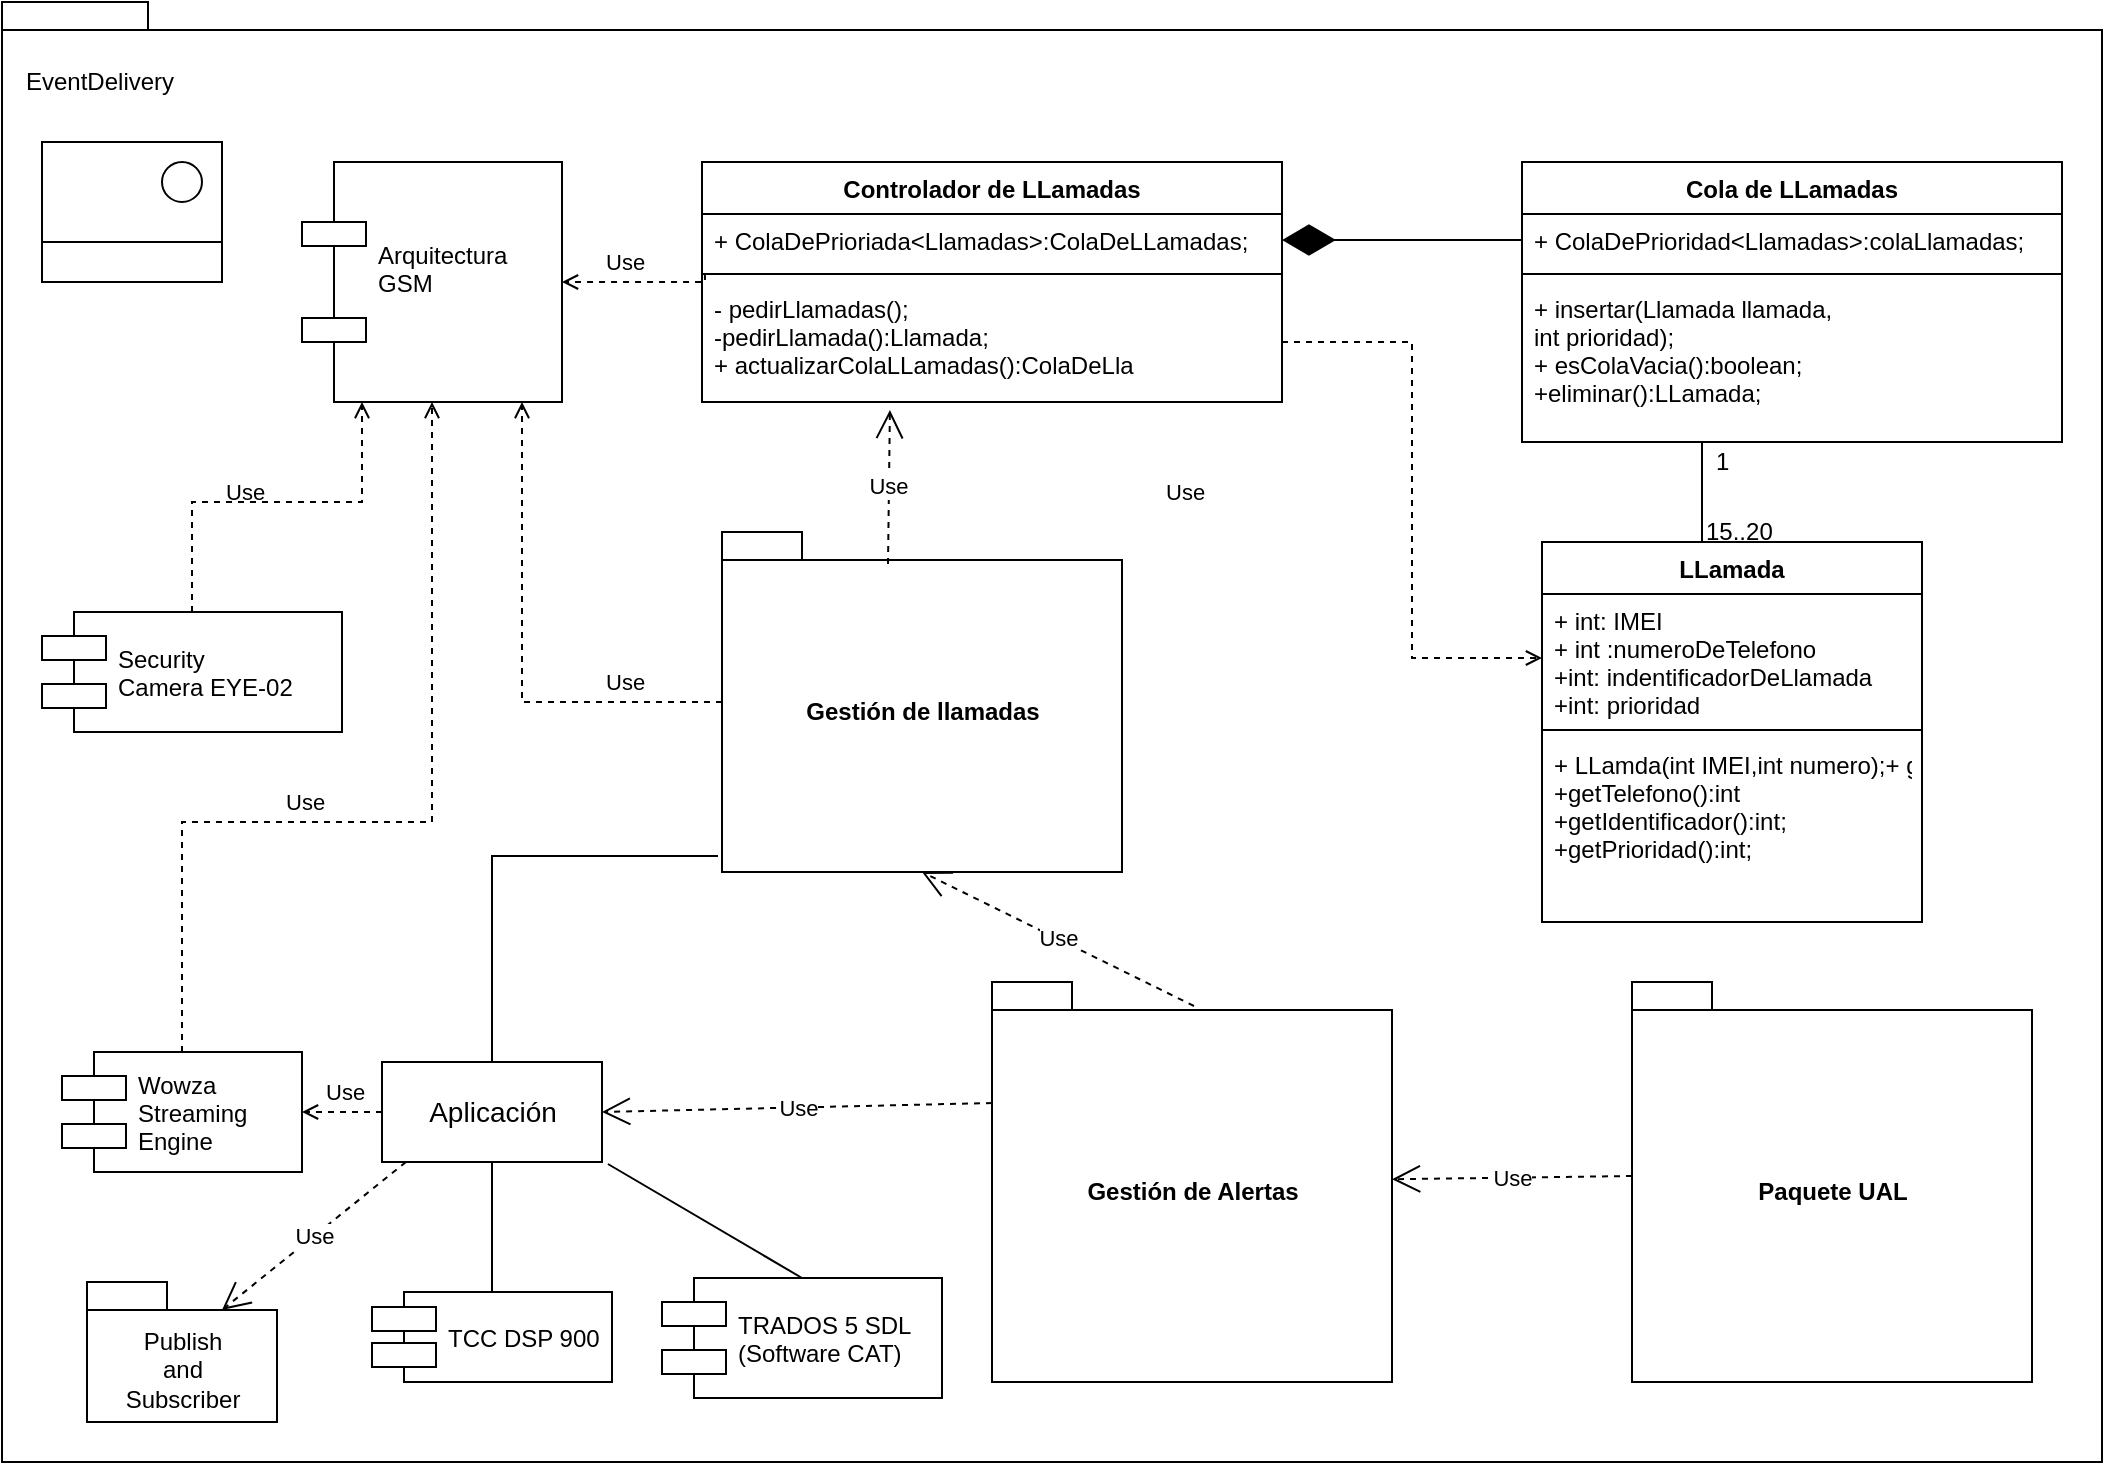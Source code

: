 <mxfile version="12.2.3" type="device" pages="1"><diagram id="i2pYkHRXe0K37-lUeZLJ" name="Page-1"><mxGraphModel dx="253" dy="791" grid="1" gridSize="10" guides="1" tooltips="1" connect="1" arrows="1" fold="1" page="1" pageScale="1" pageWidth="1169" pageHeight="1654" math="0" shadow="0"><root><mxCell id="0"/><mxCell id="1" parent="0"/><mxCell id="-lk-j_QBAzNRk8KsqQVB-19" value="" style="shape=folder;fontStyle=1;spacingTop=10;tabWidth=40;tabHeight=14;tabPosition=left;html=1;" parent="1" vertex="1"><mxGeometry x="1280" y="240" width="1050" height="730" as="geometry"/></mxCell><mxCell id="-lk-j_QBAzNRk8KsqQVB-20" value="EventDelivery" style="text;html=1;resizable=0;points=[];autosize=1;align=left;verticalAlign=top;spacingTop=-4;" parent="1" vertex="1"><mxGeometry x="1290" y="270" width="90" height="20" as="geometry"/></mxCell><mxCell id="8NQvp81xQifo9CAYw59p-1" value="Arquitectura&#xA;GSM&#xA;" style="shape=component;align=left;spacingLeft=36;" parent="1" vertex="1"><mxGeometry x="1430" y="320" width="130" height="120" as="geometry"/></mxCell><mxCell id="8NQvp81xQifo9CAYw59p-2" value="LLamada" style="swimlane;fontStyle=1;align=center;verticalAlign=top;childLayout=stackLayout;horizontal=1;startSize=26;horizontalStack=0;resizeParent=1;resizeParentMax=0;resizeLast=0;collapsible=1;marginBottom=0;" parent="1" vertex="1"><mxGeometry x="2050" y="510" width="190" height="190" as="geometry"/></mxCell><mxCell id="8NQvp81xQifo9CAYw59p-3" value="+ int: IMEI&#xA;+ int :numeroDeTelefono&#xA;+int: indentificadorDeLlamada&#xA;+int: prioridad&#xA;" style="text;strokeColor=none;fillColor=none;align=left;verticalAlign=top;spacingLeft=4;spacingRight=4;overflow=hidden;rotatable=0;points=[[0,0.5],[1,0.5]];portConstraint=eastwest;" parent="8NQvp81xQifo9CAYw59p-2" vertex="1"><mxGeometry y="26" width="190" height="64" as="geometry"/></mxCell><mxCell id="8NQvp81xQifo9CAYw59p-4" value="" style="line;strokeWidth=1;fillColor=none;align=left;verticalAlign=middle;spacingTop=-1;spacingLeft=3;spacingRight=3;rotatable=0;labelPosition=right;points=[];portConstraint=eastwest;" parent="8NQvp81xQifo9CAYw59p-2" vertex="1"><mxGeometry y="90" width="190" height="8" as="geometry"/></mxCell><mxCell id="8NQvp81xQifo9CAYw59p-5" value="+ LLamda(int IMEI,int numero);+ getIMEI():int&#xA;+getTelefono():int&#xA;+getIdentificador():int;&#xA;+getPrioridad():int;&#xA;&#xA;" style="text;strokeColor=none;fillColor=none;align=left;verticalAlign=top;spacingLeft=4;spacingRight=4;overflow=hidden;rotatable=0;points=[[0,0.5],[1,0.5]];portConstraint=eastwest;" parent="8NQvp81xQifo9CAYw59p-2" vertex="1"><mxGeometry y="98" width="190" height="92" as="geometry"/></mxCell><mxCell id="SACKjMgKk8lPRmSZm0d8-18" style="edgeStyle=orthogonalEdgeStyle;rounded=0;orthogonalLoop=1;jettySize=auto;html=1;exitX=0.5;exitY=1;exitDx=0;exitDy=0;entryX=0.5;entryY=0;entryDx=0;entryDy=0;startArrow=none;startFill=0;endArrow=none;endFill=0;strokeWidth=1;" parent="1" source="8NQvp81xQifo9CAYw59p-6" target="8NQvp81xQifo9CAYw59p-2" edge="1"><mxGeometry relative="1" as="geometry"><Array as="points"><mxPoint x="2130" y="510"/></Array></mxGeometry></mxCell><mxCell id="8NQvp81xQifo9CAYw59p-6" value="Cola de LLamadas" style="swimlane;fontStyle=1;align=center;verticalAlign=top;childLayout=stackLayout;horizontal=1;startSize=26;horizontalStack=0;resizeParent=1;resizeParentMax=0;resizeLast=0;collapsible=1;marginBottom=0;" parent="1" vertex="1"><mxGeometry x="2040" y="320" width="270" height="140" as="geometry"/></mxCell><mxCell id="8NQvp81xQifo9CAYw59p-7" value="+ ColaDePrioridad&lt;Llamadas&gt;:colaLlamadas;" style="text;strokeColor=none;fillColor=none;align=left;verticalAlign=top;spacingLeft=4;spacingRight=4;overflow=hidden;rotatable=0;points=[[0,0.5],[1,0.5]];portConstraint=eastwest;" parent="8NQvp81xQifo9CAYw59p-6" vertex="1"><mxGeometry y="26" width="270" height="26" as="geometry"/></mxCell><mxCell id="8NQvp81xQifo9CAYw59p-8" value="" style="line;strokeWidth=1;fillColor=none;align=left;verticalAlign=middle;spacingTop=-1;spacingLeft=3;spacingRight=3;rotatable=0;labelPosition=right;points=[];portConstraint=eastwest;" parent="8NQvp81xQifo9CAYw59p-6" vertex="1"><mxGeometry y="52" width="270" height="8" as="geometry"/></mxCell><mxCell id="8NQvp81xQifo9CAYw59p-9" value="+ insertar(Llamada llamada, &#xA;int prioridad);&#xA;+ esColaVacia():boolean;&#xA;+eliminar():LLamada;&#xA;" style="text;strokeColor=none;fillColor=none;align=left;verticalAlign=top;spacingLeft=4;spacingRight=4;overflow=hidden;rotatable=0;points=[[0,0.5],[1,0.5]];portConstraint=eastwest;" parent="8NQvp81xQifo9CAYw59p-6" vertex="1"><mxGeometry y="60" width="270" height="80" as="geometry"/></mxCell><mxCell id="8NQvp81xQifo9CAYw59p-17" value="15..20" style="text;html=1;resizable=0;points=[];autosize=1;align=left;verticalAlign=top;spacingTop=-4;" parent="1" vertex="1"><mxGeometry x="2130" y="495" width="50" height="20" as="geometry"/></mxCell><mxCell id="8NQvp81xQifo9CAYw59p-18" value="1" style="text;html=1;resizable=0;points=[];autosize=1;align=left;verticalAlign=top;spacingTop=-4;" parent="1" vertex="1"><mxGeometry x="2135" y="460" width="20" height="20" as="geometry"/></mxCell><mxCell id="wiB7oKwoH8bAFENCHkaS-1" style="edgeStyle=orthogonalEdgeStyle;rounded=0;orthogonalLoop=1;jettySize=auto;html=1;endArrow=open;endFill=0;dashed=1;" parent="1" source="gxzeew9ivc-7T5_dsz57-1" target="8NQvp81xQifo9CAYw59p-1" edge="1"><mxGeometry relative="1" as="geometry"><Array as="points"><mxPoint x="1540" y="590"/></Array></mxGeometry></mxCell><mxCell id="gxzeew9ivc-7T5_dsz57-1" value="Gestión de llamadas" style="shape=folder;fontStyle=1;spacingTop=10;tabWidth=40;tabHeight=14;tabPosition=left;html=1;" parent="1" vertex="1"><mxGeometry x="1640" y="505" width="200" height="170" as="geometry"/></mxCell><mxCell id="SACKjMgKk8lPRmSZm0d8-5" value="Controlador de LLamadas" style="swimlane;fontStyle=1;align=center;verticalAlign=top;childLayout=stackLayout;horizontal=1;startSize=26;horizontalStack=0;resizeParent=1;resizeParentMax=0;resizeLast=0;collapsible=1;marginBottom=0;" parent="1" vertex="1"><mxGeometry x="1630" y="320" width="290" height="120" as="geometry"/></mxCell><mxCell id="SACKjMgKk8lPRmSZm0d8-6" value="+ ColaDePrioriada&lt;Llamadas&gt;:ColaDeLLamadas;" style="text;strokeColor=none;fillColor=none;align=left;verticalAlign=top;spacingLeft=4;spacingRight=4;overflow=hidden;rotatable=0;points=[[0,0.5],[1,0.5]];portConstraint=eastwest;" parent="SACKjMgKk8lPRmSZm0d8-5" vertex="1"><mxGeometry y="26" width="290" height="26" as="geometry"/></mxCell><mxCell id="SACKjMgKk8lPRmSZm0d8-7" value="" style="line;strokeWidth=1;fillColor=none;align=left;verticalAlign=middle;spacingTop=-1;spacingLeft=3;spacingRight=3;rotatable=0;labelPosition=right;points=[];portConstraint=eastwest;" parent="SACKjMgKk8lPRmSZm0d8-5" vertex="1"><mxGeometry y="52" width="290" height="8" as="geometry"/></mxCell><mxCell id="SACKjMgKk8lPRmSZm0d8-8" value="- pedirLlamadas();&#xA;-pedirLlamada():Llamada;&#xA;+ actualizarColaLLamadas():ColaDeLla&#xA;" style="text;strokeColor=none;fillColor=none;align=left;verticalAlign=top;spacingLeft=4;spacingRight=4;overflow=hidden;rotatable=0;points=[[0,0.5],[1,0.5]];portConstraint=eastwest;" parent="SACKjMgKk8lPRmSZm0d8-5" vertex="1"><mxGeometry y="60" width="290" height="60" as="geometry"/></mxCell><mxCell id="SACKjMgKk8lPRmSZm0d8-9" value="" style="endArrow=diamondThin;endFill=1;endSize=24;html=1;exitX=0;exitY=0.5;exitDx=0;exitDy=0;" parent="1" source="8NQvp81xQifo9CAYw59p-7" target="SACKjMgKk8lPRmSZm0d8-6" edge="1"><mxGeometry width="160" relative="1" as="geometry"><mxPoint x="1860" y="359" as="sourcePoint"/><mxPoint x="1900" y="360" as="targetPoint"/></mxGeometry></mxCell><mxCell id="SACKjMgKk8lPRmSZm0d8-11" style="edgeStyle=orthogonalEdgeStyle;rounded=0;orthogonalLoop=1;jettySize=auto;html=1;entryX=0;entryY=0.5;entryDx=0;entryDy=0;dashed=1;endArrow=open;endFill=0;strokeWidth=1;" parent="1" source="SACKjMgKk8lPRmSZm0d8-8" target="8NQvp81xQifo9CAYw59p-3" edge="1"><mxGeometry relative="1" as="geometry"/></mxCell><mxCell id="SACKjMgKk8lPRmSZm0d8-16" style="edgeStyle=orthogonalEdgeStyle;rounded=0;orthogonalLoop=1;jettySize=auto;html=1;exitX=0.005;exitY=-0.067;exitDx=0;exitDy=0;dashed=1;startArrow=none;startFill=0;endArrow=open;endFill=0;strokeWidth=1;exitPerimeter=0;entryX=1;entryY=0.5;entryDx=0;entryDy=0;" parent="1" source="SACKjMgKk8lPRmSZm0d8-8" target="8NQvp81xQifo9CAYw59p-1" edge="1"><mxGeometry relative="1" as="geometry"><Array as="points"><mxPoint x="1631" y="380"/></Array></mxGeometry></mxCell><mxCell id="wiB7oKwoH8bAFENCHkaS-3" style="edgeStyle=orthogonalEdgeStyle;rounded=0;orthogonalLoop=1;jettySize=auto;html=1;entryX=-0.01;entryY=0.953;entryDx=0;entryDy=0;entryPerimeter=0;endArrow=none;endFill=0;" parent="1" source="wiB7oKwoH8bAFENCHkaS-2" target="gxzeew9ivc-7T5_dsz57-1" edge="1"><mxGeometry relative="1" as="geometry"><Array as="points"><mxPoint x="1620" y="667"/><mxPoint x="1620" y="667"/></Array></mxGeometry></mxCell><mxCell id="wiB7oKwoH8bAFENCHkaS-18" style="edgeStyle=orthogonalEdgeStyle;rounded=0;orthogonalLoop=1;jettySize=auto;html=1;entryX=1;entryY=0.5;entryDx=0;entryDy=0;dashed=1;startArrow=none;startFill=0;endArrow=open;endFill=0;" parent="1" source="wiB7oKwoH8bAFENCHkaS-2" target="wiB7oKwoH8bAFENCHkaS-17" edge="1"><mxGeometry relative="1" as="geometry"/></mxCell><mxCell id="wiB7oKwoH8bAFENCHkaS-2" value="&lt;font style=&quot;font-size: 14px&quot;&gt;Aplicación&lt;/font&gt;" style="html=1;" parent="1" vertex="1"><mxGeometry x="1470" y="770" width="110" height="50" as="geometry"/></mxCell><mxCell id="wiB7oKwoH8bAFENCHkaS-5" value="" style="rounded=0;whiteSpace=wrap;html=1;" parent="1" vertex="1"><mxGeometry x="1300" y="310" width="90" height="70" as="geometry"/></mxCell><mxCell id="wiB7oKwoH8bAFENCHkaS-6" value="" style="rounded=0;whiteSpace=wrap;html=1;" parent="1" vertex="1"><mxGeometry x="1300" y="360" width="90" height="20" as="geometry"/></mxCell><mxCell id="wiB7oKwoH8bAFENCHkaS-7" value="" style="ellipse;whiteSpace=wrap;html=1;aspect=fixed;" parent="1" vertex="1"><mxGeometry x="1360" y="320" width="20" height="20" as="geometry"/></mxCell><mxCell id="wiB7oKwoH8bAFENCHkaS-15" style="edgeStyle=orthogonalEdgeStyle;rounded=0;orthogonalLoop=1;jettySize=auto;html=1;endArrow=open;endFill=0;startArrow=none;startFill=0;dashed=1;exitX=0.5;exitY=0;exitDx=0;exitDy=0;" parent="1" source="wiB7oKwoH8bAFENCHkaS-14" target="8NQvp81xQifo9CAYw59p-1" edge="1"><mxGeometry relative="1" as="geometry"><Array as="points"><mxPoint x="1375" y="490"/><mxPoint x="1460" y="490"/></Array></mxGeometry></mxCell><mxCell id="wiB7oKwoH8bAFENCHkaS-14" value="Security &#xA;Camera EYE-02" style="shape=component;align=left;spacingLeft=36;" parent="1" vertex="1"><mxGeometry x="1300" y="545" width="150" height="60" as="geometry"/></mxCell><mxCell id="wiB7oKwoH8bAFENCHkaS-16" value="Gestión de Alertas" style="shape=folder;fontStyle=1;spacingTop=10;tabWidth=40;tabHeight=14;tabPosition=left;html=1;" parent="1" vertex="1"><mxGeometry x="1775" y="730" width="200" height="200" as="geometry"/></mxCell><mxCell id="wiB7oKwoH8bAFENCHkaS-19" style="edgeStyle=orthogonalEdgeStyle;rounded=0;orthogonalLoop=1;jettySize=auto;html=1;dashed=1;startArrow=none;startFill=0;endArrow=open;endFill=0;" parent="1" source="wiB7oKwoH8bAFENCHkaS-17" target="8NQvp81xQifo9CAYw59p-1" edge="1"><mxGeometry relative="1" as="geometry"><Array as="points"><mxPoint x="1370" y="650"/><mxPoint x="1495" y="650"/></Array></mxGeometry></mxCell><mxCell id="wiB7oKwoH8bAFENCHkaS-17" value="Wowza &#xA;Streaming&#xA;Engine" style="shape=component;align=left;spacingLeft=36;" parent="1" vertex="1"><mxGeometry x="1310" y="765" width="120" height="60" as="geometry"/></mxCell><mxCell id="wiB7oKwoH8bAFENCHkaS-20" value="&lt;font style=&quot;font-size: 11px&quot;&gt;Use&lt;/font&gt;" style="text;html=1;resizable=0;points=[];autosize=1;align=left;verticalAlign=top;spacingTop=-4;" parent="1" vertex="1"><mxGeometry x="1390" y="475" width="30" height="20" as="geometry"/></mxCell><mxCell id="wiB7oKwoH8bAFENCHkaS-21" value="&lt;font style=&quot;font-size: 11px&quot;&gt;Use&lt;/font&gt;" style="text;html=1;resizable=0;points=[];autosize=1;align=left;verticalAlign=top;spacingTop=-4;" parent="1" vertex="1"><mxGeometry x="1420" y="630" width="30" height="20" as="geometry"/></mxCell><mxCell id="wiB7oKwoH8bAFENCHkaS-24" value="&lt;font style=&quot;font-size: 11px&quot;&gt;Use&lt;/font&gt;" style="text;html=1;resizable=0;points=[];autosize=1;align=left;verticalAlign=top;spacingTop=-4;" parent="1" vertex="1"><mxGeometry x="1580" y="570" width="30" height="20" as="geometry"/></mxCell><mxCell id="wiB7oKwoH8bAFENCHkaS-26" value="&lt;font style=&quot;font-size: 11px&quot;&gt;Use&lt;/font&gt;" style="text;html=1;resizable=0;points=[];autosize=1;align=left;verticalAlign=top;spacingTop=-4;" parent="1" vertex="1"><mxGeometry x="1580" y="360" width="30" height="20" as="geometry"/></mxCell><mxCell id="wiB7oKwoH8bAFENCHkaS-27" value="&lt;font style=&quot;font-size: 11px&quot;&gt;Use&lt;/font&gt;" style="text;html=1;resizable=0;points=[];autosize=1;align=left;verticalAlign=top;spacingTop=-4;" parent="1" vertex="1"><mxGeometry x="1860" y="475" width="30" height="20" as="geometry"/></mxCell><mxCell id="wiB7oKwoH8bAFENCHkaS-28" value="&lt;font style=&quot;font-size: 11px&quot;&gt;Use&lt;/font&gt;" style="text;html=1;resizable=0;points=[];autosize=1;align=left;verticalAlign=top;spacingTop=-4;" parent="1" vertex="1"><mxGeometry x="1440" y="775" width="30" height="20" as="geometry"/></mxCell><mxCell id="fmBCn5NXawOtgGUJwQRa-2" value="Use" style="endArrow=open;endSize=12;dashed=1;html=1;entryX=0.5;entryY=1;entryDx=0;entryDy=0;entryPerimeter=0;exitX=0.505;exitY=0.06;exitDx=0;exitDy=0;exitPerimeter=0;" parent="1" source="wiB7oKwoH8bAFENCHkaS-16" target="gxzeew9ivc-7T5_dsz57-1" edge="1"><mxGeometry width="160" relative="1" as="geometry"><mxPoint x="1740" y="750" as="sourcePoint"/><mxPoint x="1870" y="710" as="targetPoint"/></mxGeometry></mxCell><mxCell id="Ioo2awB1J70s5NC4u2QO-1" value="Use" style="endArrow=open;endSize=12;dashed=1;html=1;exitX=0;exitY=0;exitDx=0;exitDy=60.5;exitPerimeter=0;entryX=1;entryY=0.5;entryDx=0;entryDy=0;" parent="1" source="wiB7oKwoH8bAFENCHkaS-16" target="wiB7oKwoH8bAFENCHkaS-2" edge="1"><mxGeometry width="160" relative="1" as="geometry"><mxPoint x="1450" y="880" as="sourcePoint"/><mxPoint x="1610" y="880" as="targetPoint"/></mxGeometry></mxCell><mxCell id="Ioo2awB1J70s5NC4u2QO-3" value="Use" style="endArrow=open;endSize=12;dashed=1;html=1;exitX=0.415;exitY=0.094;exitDx=0;exitDy=0;exitPerimeter=0;entryX=0.324;entryY=1.067;entryDx=0;entryDy=0;entryPerimeter=0;" parent="1" source="gxzeew9ivc-7T5_dsz57-1" target="SACKjMgKk8lPRmSZm0d8-8" edge="1"><mxGeometry width="160" relative="1" as="geometry"><mxPoint x="1590" y="470" as="sourcePoint"/><mxPoint x="1750" y="470" as="targetPoint"/></mxGeometry></mxCell><mxCell id="wL9BOUARtYffJBIVwCyA-1" value="TCC DSP 900 " style="shape=component;align=left;spacingLeft=36;" parent="1" vertex="1"><mxGeometry x="1465" y="885" width="120" height="45" as="geometry"/></mxCell><mxCell id="wL9BOUARtYffJBIVwCyA-2" value="" style="endArrow=none;html=1;entryX=0.5;entryY=1;entryDx=0;entryDy=0;exitX=0.5;exitY=0;exitDx=0;exitDy=0;" parent="1" source="wL9BOUARtYffJBIVwCyA-1" target="wiB7oKwoH8bAFENCHkaS-2" edge="1"><mxGeometry width="50" height="50" relative="1" as="geometry"><mxPoint x="1350" y="920" as="sourcePoint"/><mxPoint x="1400" y="870" as="targetPoint"/></mxGeometry></mxCell><mxCell id="mCHVjVBPGqd2Chn-DM9I-1" value="" style="shape=folder;fontStyle=1;spacingTop=10;tabWidth=40;tabHeight=14;tabPosition=left;html=1;" parent="1" vertex="1"><mxGeometry x="1322.5" y="880" width="95" height="70" as="geometry"/></mxCell><mxCell id="mCHVjVBPGqd2Chn-DM9I-2" value="&lt;div align=&quot;center&quot;&gt;Publish&lt;/div&gt;&lt;div align=&quot;center&quot;&gt;and&lt;/div&gt;&lt;div align=&quot;center&quot;&gt;Subscriber&lt;br&gt;&lt;/div&gt;" style="text;html=1;resizable=0;points=[];autosize=1;align=center;verticalAlign=top;spacingTop=-4;" parent="1" vertex="1"><mxGeometry x="1330" y="900" width="80" height="40" as="geometry"/></mxCell><mxCell id="mCHVjVBPGqd2Chn-DM9I-3" value="Use" style="endArrow=open;endSize=12;dashed=1;html=1;exitX=0.109;exitY=1;exitDx=0;exitDy=0;exitPerimeter=0;entryX=0;entryY=0;entryDx=67.5;entryDy=14;entryPerimeter=0;" parent="1" source="wiB7oKwoH8bAFENCHkaS-2" target="mCHVjVBPGqd2Chn-DM9I-1" edge="1"><mxGeometry width="160" relative="1" as="geometry"><mxPoint x="1330" y="860" as="sourcePoint"/><mxPoint x="1490" y="860" as="targetPoint"/></mxGeometry></mxCell><mxCell id="M_kcjsJK-436A9rtfF3z-1" value="Paquete UAL" style="shape=folder;fontStyle=1;spacingTop=10;tabWidth=40;tabHeight=14;tabPosition=left;html=1;" vertex="1" parent="1"><mxGeometry x="2095" y="730" width="200" height="200" as="geometry"/></mxCell><mxCell id="M_kcjsJK-436A9rtfF3z-2" value="Use" style="endArrow=open;endSize=12;dashed=1;html=1;exitX=0;exitY=0.485;exitDx=0;exitDy=0;exitPerimeter=0;" edge="1" parent="1" source="M_kcjsJK-436A9rtfF3z-1" target="wiB7oKwoH8bAFENCHkaS-16"><mxGeometry width="160" relative="1" as="geometry"><mxPoint x="1985" y="900" as="sourcePoint"/><mxPoint x="2145" y="900" as="targetPoint"/></mxGeometry></mxCell><mxCell id="M_kcjsJK-436A9rtfF3z-3" value="TRADOS 5 SDL&#xA;(Software CAT)" style="shape=component;align=left;spacingLeft=36;" vertex="1" parent="1"><mxGeometry x="1610" y="878" width="140" height="60" as="geometry"/></mxCell><mxCell id="M_kcjsJK-436A9rtfF3z-4" value="" style="endArrow=none;html=1;entryX=1.027;entryY=1.02;entryDx=0;entryDy=0;entryPerimeter=0;exitX=0.5;exitY=0;exitDx=0;exitDy=0;" edge="1" parent="1" source="M_kcjsJK-436A9rtfF3z-3" target="wiB7oKwoH8bAFENCHkaS-2"><mxGeometry width="50" height="50" relative="1" as="geometry"><mxPoint x="1640" y="880" as="sourcePoint"/><mxPoint x="1690" y="830" as="targetPoint"/></mxGeometry></mxCell></root></mxGraphModel></diagram></mxfile>